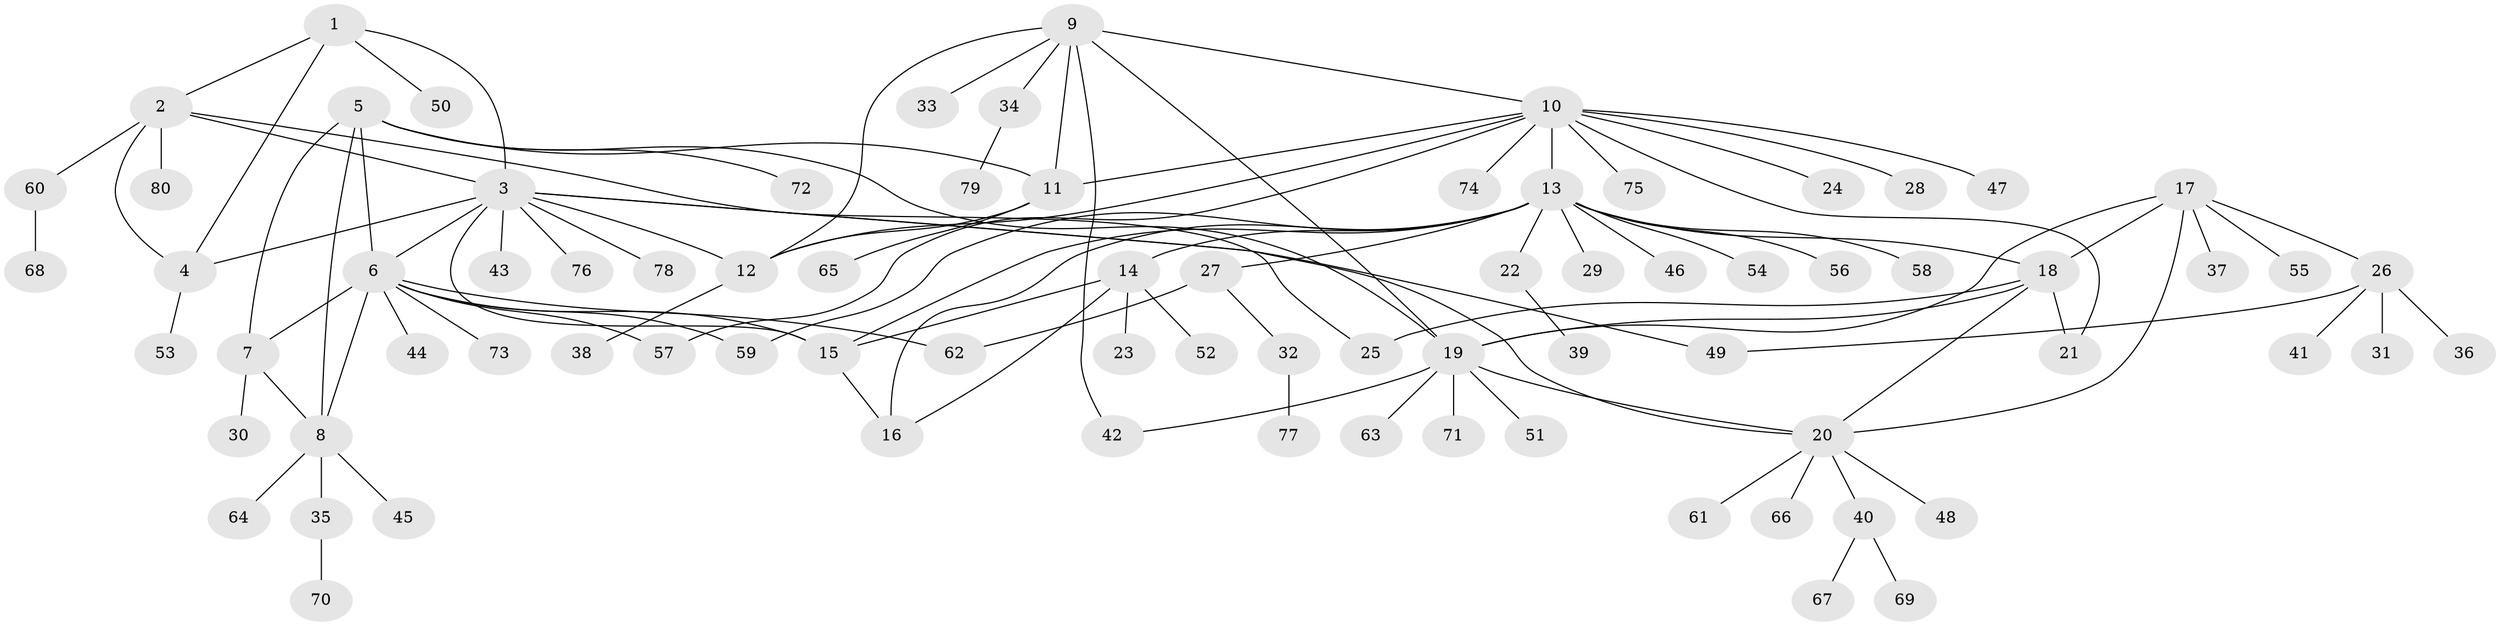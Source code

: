 // coarse degree distribution, {3: 0.05084745762711865, 6: 0.03389830508474576, 11: 0.01694915254237288, 12: 0.01694915254237288, 2: 0.1016949152542373, 5: 0.06779661016949153, 10: 0.01694915254237288, 4: 0.05084745762711865, 14: 0.01694915254237288, 8: 0.01694915254237288, 7: 0.01694915254237288, 1: 0.5932203389830508}
// Generated by graph-tools (version 1.1) at 2025/52/02/27/25 19:52:16]
// undirected, 80 vertices, 107 edges
graph export_dot {
graph [start="1"]
  node [color=gray90,style=filled];
  1;
  2;
  3;
  4;
  5;
  6;
  7;
  8;
  9;
  10;
  11;
  12;
  13;
  14;
  15;
  16;
  17;
  18;
  19;
  20;
  21;
  22;
  23;
  24;
  25;
  26;
  27;
  28;
  29;
  30;
  31;
  32;
  33;
  34;
  35;
  36;
  37;
  38;
  39;
  40;
  41;
  42;
  43;
  44;
  45;
  46;
  47;
  48;
  49;
  50;
  51;
  52;
  53;
  54;
  55;
  56;
  57;
  58;
  59;
  60;
  61;
  62;
  63;
  64;
  65;
  66;
  67;
  68;
  69;
  70;
  71;
  72;
  73;
  74;
  75;
  76;
  77;
  78;
  79;
  80;
  1 -- 2;
  1 -- 3;
  1 -- 4;
  1 -- 50;
  2 -- 3;
  2 -- 4;
  2 -- 25;
  2 -- 60;
  2 -- 80;
  3 -- 4;
  3 -- 6;
  3 -- 12;
  3 -- 15;
  3 -- 20;
  3 -- 43;
  3 -- 49;
  3 -- 76;
  3 -- 78;
  4 -- 53;
  5 -- 6;
  5 -- 7;
  5 -- 8;
  5 -- 11;
  5 -- 19;
  5 -- 72;
  6 -- 7;
  6 -- 8;
  6 -- 15;
  6 -- 44;
  6 -- 57;
  6 -- 59;
  6 -- 62;
  6 -- 73;
  7 -- 8;
  7 -- 30;
  8 -- 35;
  8 -- 45;
  8 -- 64;
  9 -- 10;
  9 -- 11;
  9 -- 12;
  9 -- 19;
  9 -- 33;
  9 -- 34;
  9 -- 42;
  10 -- 11;
  10 -- 12;
  10 -- 13;
  10 -- 21;
  10 -- 24;
  10 -- 28;
  10 -- 47;
  10 -- 57;
  10 -- 74;
  10 -- 75;
  11 -- 12;
  11 -- 65;
  12 -- 38;
  13 -- 14;
  13 -- 15;
  13 -- 16;
  13 -- 18;
  13 -- 22;
  13 -- 27;
  13 -- 29;
  13 -- 46;
  13 -- 54;
  13 -- 56;
  13 -- 58;
  13 -- 59;
  14 -- 15;
  14 -- 16;
  14 -- 23;
  14 -- 52;
  15 -- 16;
  17 -- 18;
  17 -- 19;
  17 -- 20;
  17 -- 26;
  17 -- 37;
  17 -- 55;
  18 -- 19;
  18 -- 20;
  18 -- 21;
  18 -- 25;
  19 -- 20;
  19 -- 42;
  19 -- 51;
  19 -- 63;
  19 -- 71;
  20 -- 40;
  20 -- 48;
  20 -- 61;
  20 -- 66;
  22 -- 39;
  26 -- 31;
  26 -- 36;
  26 -- 41;
  26 -- 49;
  27 -- 32;
  27 -- 62;
  32 -- 77;
  34 -- 79;
  35 -- 70;
  40 -- 67;
  40 -- 69;
  60 -- 68;
}

